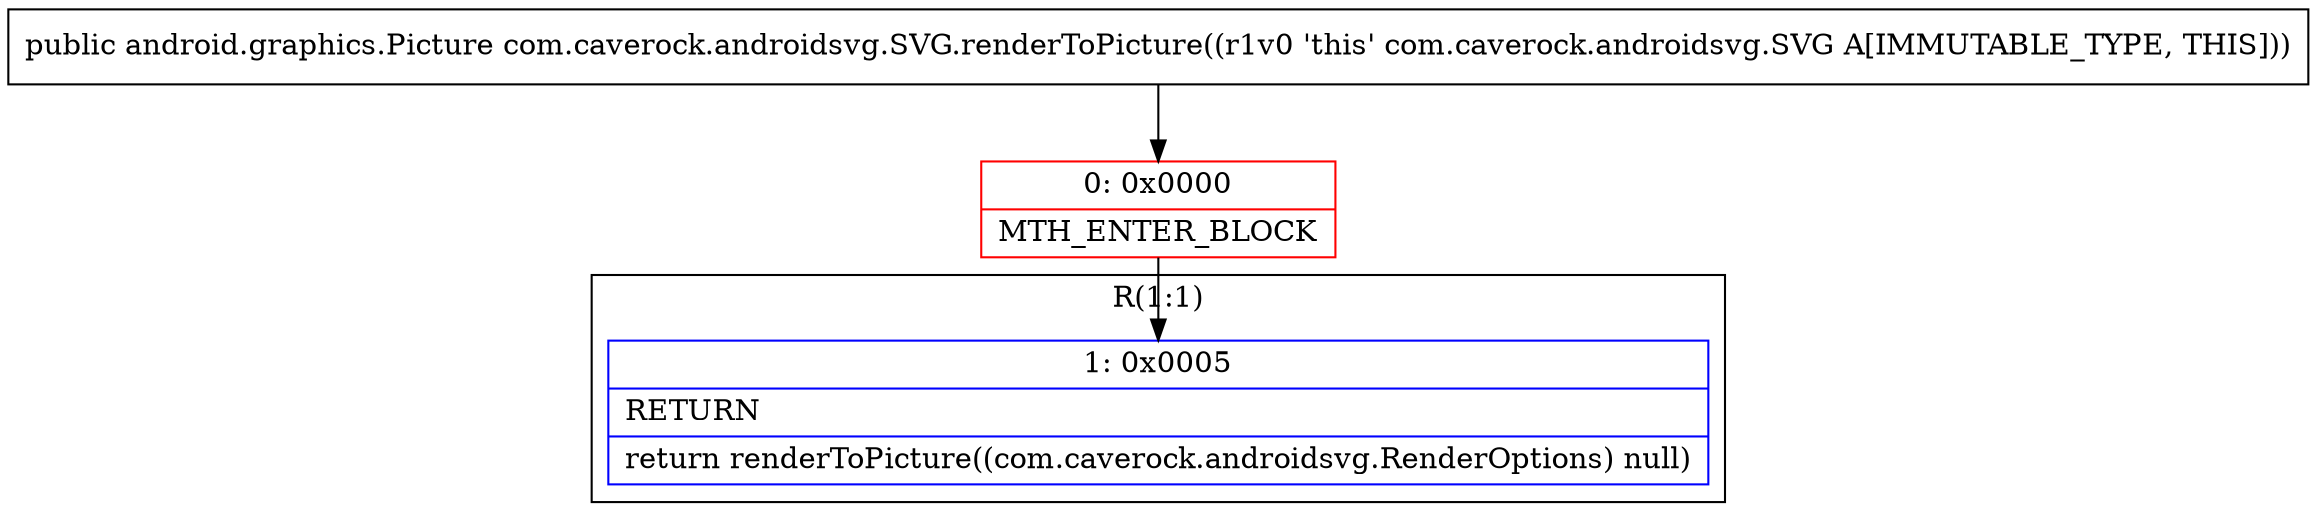 digraph "CFG forcom.caverock.androidsvg.SVG.renderToPicture()Landroid\/graphics\/Picture;" {
subgraph cluster_Region_24319799 {
label = "R(1:1)";
node [shape=record,color=blue];
Node_1 [shape=record,label="{1\:\ 0x0005|RETURN\l|return renderToPicture((com.caverock.androidsvg.RenderOptions) null)\l}"];
}
Node_0 [shape=record,color=red,label="{0\:\ 0x0000|MTH_ENTER_BLOCK\l}"];
MethodNode[shape=record,label="{public android.graphics.Picture com.caverock.androidsvg.SVG.renderToPicture((r1v0 'this' com.caverock.androidsvg.SVG A[IMMUTABLE_TYPE, THIS])) }"];
MethodNode -> Node_0;
Node_0 -> Node_1;
}

